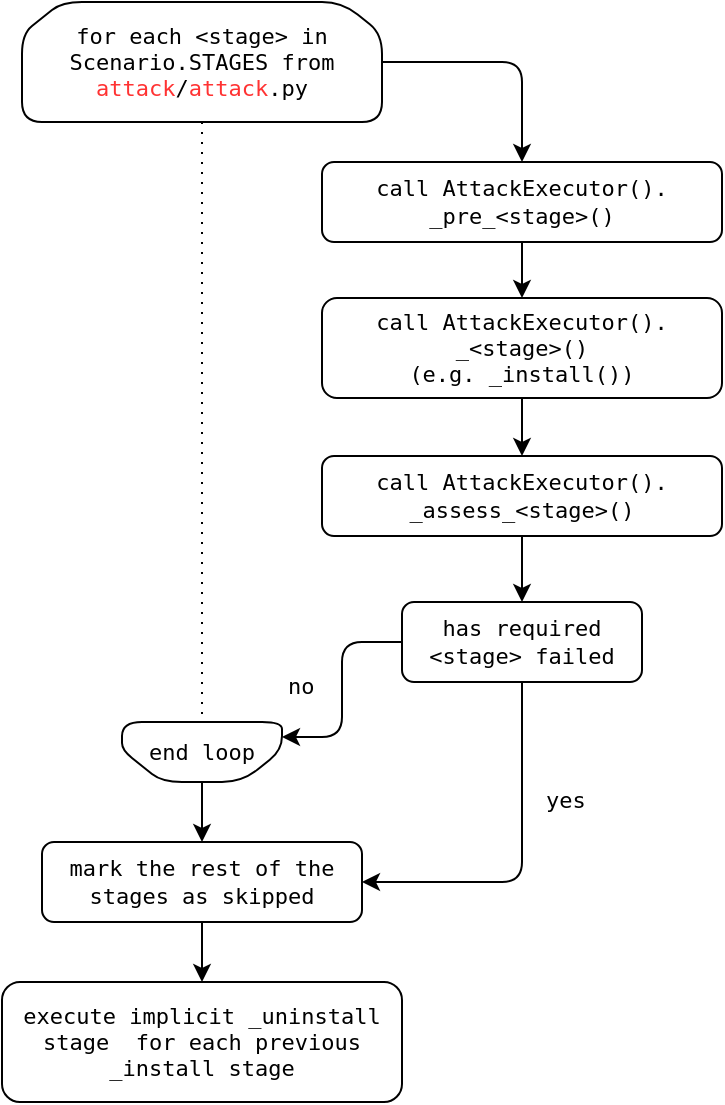 <mxfile version="12.1.3" type="device" pages="1"><diagram id="wBwRPEFY3xQhIWzPPZhb" name="Page-1"><mxGraphModel dx="1124" dy="621" grid="1" gridSize="10" guides="1" tooltips="1" connect="1" arrows="1" fold="1" page="1" pageScale="1" pageWidth="850" pageHeight="1100" math="0" shadow="0"><root><mxCell id="0"/><mxCell id="1" parent="0"/><mxCell id="A9b9Kg6jjXQwZruDmIC5-4" style="edgeStyle=orthogonalEdgeStyle;rounded=0;orthogonalLoop=1;jettySize=auto;html=1;dashed=1;dashPattern=1 4;fontFamily=monospace;fontSize=11;endArrow=none;endFill=0;" edge="1" parent="1" source="A9b9Kg6jjXQwZruDmIC5-1" target="A9b9Kg6jjXQwZruDmIC5-2"><mxGeometry relative="1" as="geometry"/></mxCell><mxCell id="A9b9Kg6jjXQwZruDmIC5-13" style="edgeStyle=orthogonalEdgeStyle;rounded=1;orthogonalLoop=1;jettySize=auto;html=1;entryX=0.5;entryY=0;entryDx=0;entryDy=0;exitX=1;exitY=0.5;exitDx=0;exitDy=0;fontFamily=monospace;fontSize=11;" edge="1" parent="1" source="A9b9Kg6jjXQwZruDmIC5-1" target="A9b9Kg6jjXQwZruDmIC5-7"><mxGeometry relative="1" as="geometry"/></mxCell><mxCell id="A9b9Kg6jjXQwZruDmIC5-1" value="&lt;div style=&quot;font-size: 11px&quot;&gt;&lt;font style=&quot;font-size: 11px&quot;&gt;for each &amp;lt;stage&amp;gt; in Scenario.STAGES from&lt;/font&gt;&lt;/div&gt;&lt;div style=&quot;font-size: 11px&quot;&gt;&lt;font style=&quot;font-size: 11px&quot;&gt;&lt;font style=&quot;font-size: 11px&quot; color=&quot;#FF3333&quot;&gt;attack&lt;/font&gt;/&lt;font style=&quot;font-size: 11px&quot; color=&quot;#FF3333&quot;&gt;attack&lt;/font&gt;.py&lt;br style=&quot;font-size: 11px&quot;&gt;&lt;/font&gt;&lt;/div&gt;" style="shape=loopLimit;whiteSpace=wrap;html=1;rounded=1;fontFamily=monospace;fontSize=11;" vertex="1" parent="1"><mxGeometry x="80" y="40" width="180" height="60" as="geometry"/></mxCell><mxCell id="A9b9Kg6jjXQwZruDmIC5-34" style="edgeStyle=orthogonalEdgeStyle;rounded=1;orthogonalLoop=1;jettySize=auto;html=1;fontFamily=monospace;fontSize=11;" edge="1" parent="1" source="A9b9Kg6jjXQwZruDmIC5-2" target="A9b9Kg6jjXQwZruDmIC5-33"><mxGeometry relative="1" as="geometry"/></mxCell><mxCell id="A9b9Kg6jjXQwZruDmIC5-2" value="&lt;font style=&quot;font-size: 11px;&quot;&gt;end loop&lt;br style=&quot;font-size: 11px;&quot;&gt;&lt;/font&gt;" style="shape=loopLimit;whiteSpace=wrap;html=1;rounded=1;flipV=1;fontFamily=monospace;fontSize=11;" vertex="1" parent="1"><mxGeometry x="130" y="400" width="80" height="30" as="geometry"/></mxCell><mxCell id="A9b9Kg6jjXQwZruDmIC5-14" style="edgeStyle=orthogonalEdgeStyle;rounded=1;orthogonalLoop=1;jettySize=auto;html=1;fontFamily=monospace;fontSize=11;" edge="1" parent="1" source="A9b9Kg6jjXQwZruDmIC5-7" target="A9b9Kg6jjXQwZruDmIC5-10"><mxGeometry relative="1" as="geometry"/></mxCell><mxCell id="A9b9Kg6jjXQwZruDmIC5-7" value="&lt;div style=&quot;font-size: 11px&quot;&gt;&lt;font style=&quot;font-size: 11px&quot;&gt;call AttackExecutor().&lt;/font&gt;&lt;/div&gt;&lt;div style=&quot;font-size: 11px&quot;&gt;&lt;font style=&quot;font-size: 11px&quot;&gt;_pre_&amp;lt;stage&amp;gt;()&lt;br style=&quot;font-size: 11px&quot;&gt;&lt;/font&gt;&lt;/div&gt;" style="rounded=1;whiteSpace=wrap;html=1;fontFamily=monospace;fontSize=11;" vertex="1" parent="1"><mxGeometry x="230" y="120" width="200" height="40" as="geometry"/></mxCell><mxCell id="A9b9Kg6jjXQwZruDmIC5-15" style="edgeStyle=orthogonalEdgeStyle;rounded=1;orthogonalLoop=1;jettySize=auto;html=1;entryX=0.5;entryY=0;entryDx=0;entryDy=0;fontFamily=monospace;fontSize=11;" edge="1" parent="1" source="A9b9Kg6jjXQwZruDmIC5-10" target="A9b9Kg6jjXQwZruDmIC5-11"><mxGeometry relative="1" as="geometry"/></mxCell><mxCell id="A9b9Kg6jjXQwZruDmIC5-10" value="&lt;div style=&quot;font-size: 11px&quot;&gt;&lt;font style=&quot;font-size: 11px&quot;&gt;call AttackExecutor().&lt;/font&gt;&lt;/div&gt;&lt;div style=&quot;font-size: 11px&quot;&gt;&lt;font style=&quot;font-size: 11px&quot;&gt;_&amp;lt;stage&amp;gt;()&lt;/font&gt;&lt;/div&gt;&lt;div style=&quot;font-size: 11px&quot;&gt;&lt;font style=&quot;font-size: 11px&quot;&gt;(e.g. _install())&lt;br style=&quot;font-size: 11px&quot;&gt;&lt;/font&gt;&lt;/div&gt;" style="rounded=1;whiteSpace=wrap;html=1;fontFamily=monospace;fontSize=11;" vertex="1" parent="1"><mxGeometry x="230" y="188" width="200" height="50" as="geometry"/></mxCell><mxCell id="A9b9Kg6jjXQwZruDmIC5-21" style="edgeStyle=orthogonalEdgeStyle;rounded=1;orthogonalLoop=1;jettySize=auto;html=1;fontFamily=monospace;fontSize=11;" edge="1" parent="1" source="A9b9Kg6jjXQwZruDmIC5-11" target="A9b9Kg6jjXQwZruDmIC5-19"><mxGeometry relative="1" as="geometry"/></mxCell><mxCell id="A9b9Kg6jjXQwZruDmIC5-11" value="&lt;div style=&quot;font-size: 11px&quot;&gt;&lt;font style=&quot;font-size: 11px&quot;&gt;call AttackExecutor().&lt;/font&gt;&lt;/div&gt;&lt;div style=&quot;font-size: 11px&quot;&gt;&lt;font style=&quot;font-size: 11px&quot;&gt;_assess_&amp;lt;stage&amp;gt;()&lt;br style=&quot;font-size: 11px&quot;&gt;&lt;/font&gt;&lt;/div&gt;" style="rounded=1;whiteSpace=wrap;html=1;fontFamily=monospace;fontSize=11;" vertex="1" parent="1"><mxGeometry x="230" y="267" width="200" height="40" as="geometry"/></mxCell><mxCell id="A9b9Kg6jjXQwZruDmIC5-29" style="edgeStyle=orthogonalEdgeStyle;rounded=1;orthogonalLoop=1;jettySize=auto;html=1;entryX=1;entryY=0.25;entryDx=0;entryDy=0;fontFamily=monospace;fontSize=11;" edge="1" parent="1" source="A9b9Kg6jjXQwZruDmIC5-19" target="A9b9Kg6jjXQwZruDmIC5-2"><mxGeometry relative="1" as="geometry"/></mxCell><mxCell id="A9b9Kg6jjXQwZruDmIC5-31" style="edgeStyle=orthogonalEdgeStyle;rounded=1;orthogonalLoop=1;jettySize=auto;html=1;exitX=0.5;exitY=1;exitDx=0;exitDy=0;entryX=1;entryY=0.5;entryDx=0;entryDy=0;fontFamily=monospace;fontSize=11;" edge="1" parent="1" source="A9b9Kg6jjXQwZruDmIC5-19" target="A9b9Kg6jjXQwZruDmIC5-33"><mxGeometry relative="1" as="geometry"><mxPoint x="260" y="490" as="targetPoint"/></mxGeometry></mxCell><mxCell id="A9b9Kg6jjXQwZruDmIC5-19" value="&lt;div style=&quot;font-size: 11px&quot;&gt;&lt;font style=&quot;font-size: 11px&quot;&gt;has required&lt;/font&gt;&lt;/div&gt;&lt;div style=&quot;font-size: 11px&quot;&gt;&lt;font style=&quot;font-size: 11px&quot;&gt;&amp;lt;stage&amp;gt; failed&lt;br style=&quot;font-size: 11px&quot;&gt;&lt;/font&gt;&lt;/div&gt;" style="rounded=1;whiteSpace=wrap;html=1;fontFamily=monospace;fontSize=11;" vertex="1" parent="1"><mxGeometry x="270" y="340" width="120" height="40" as="geometry"/></mxCell><mxCell id="A9b9Kg6jjXQwZruDmIC5-30" value="no" style="text;html=1;resizable=0;points=[];autosize=1;align=left;verticalAlign=top;spacingTop=-4;fontFamily=monospace;fontSize=11;" vertex="1" parent="1"><mxGeometry x="211" y="373" width="30" height="20" as="geometry"/></mxCell><mxCell id="A9b9Kg6jjXQwZruDmIC5-32" value="&lt;div style=&quot;font-size: 11px;&quot;&gt;yes&lt;/div&gt;&lt;div style=&quot;font-size: 11px;&quot;&gt;&lt;br style=&quot;font-size: 11px;&quot;&gt;&lt;/div&gt;" style="text;html=1;resizable=0;points=[];autosize=1;align=left;verticalAlign=top;spacingTop=-4;fontFamily=monospace;fontSize=11;" vertex="1" parent="1"><mxGeometry x="340" y="430" width="40" height="30" as="geometry"/></mxCell><mxCell id="A9b9Kg6jjXQwZruDmIC5-36" style="edgeStyle=orthogonalEdgeStyle;rounded=1;orthogonalLoop=1;jettySize=auto;html=1;fontFamily=monospace;fontSize=11;" edge="1" parent="1" source="A9b9Kg6jjXQwZruDmIC5-33" target="A9b9Kg6jjXQwZruDmIC5-35"><mxGeometry relative="1" as="geometry"/></mxCell><mxCell id="A9b9Kg6jjXQwZruDmIC5-33" value="&lt;font style=&quot;font-size: 11px;&quot;&gt;mark the rest of the stages as skipped&lt;/font&gt;" style="rounded=1;whiteSpace=wrap;html=1;fontFamily=monospace;fontSize=11;" vertex="1" parent="1"><mxGeometry x="90" y="460" width="160" height="40" as="geometry"/></mxCell><mxCell id="A9b9Kg6jjXQwZruDmIC5-35" value="execute implicit _uninstall stage&amp;nbsp; for each previous _install stage" style="rounded=1;whiteSpace=wrap;html=1;fontFamily=monospace;fontSize=11;" vertex="1" parent="1"><mxGeometry x="70" y="530" width="200" height="60" as="geometry"/></mxCell></root></mxGraphModel></diagram></mxfile>